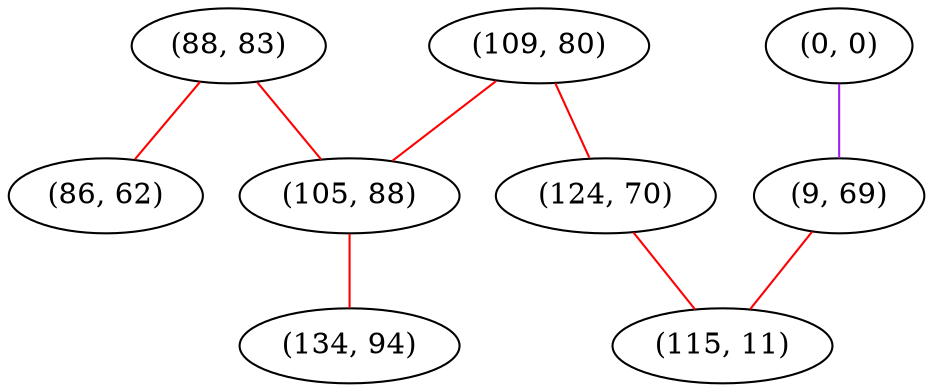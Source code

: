 graph "" {
"(88, 83)";
"(0, 0)";
"(109, 80)";
"(124, 70)";
"(9, 69)";
"(105, 88)";
"(134, 94)";
"(115, 11)";
"(86, 62)";
"(88, 83)" -- "(105, 88)"  [color=red, key=0, weight=1];
"(88, 83)" -- "(86, 62)"  [color=red, key=0, weight=1];
"(0, 0)" -- "(9, 69)"  [color=purple, key=0, weight=4];
"(109, 80)" -- "(105, 88)"  [color=red, key=0, weight=1];
"(109, 80)" -- "(124, 70)"  [color=red, key=0, weight=1];
"(124, 70)" -- "(115, 11)"  [color=red, key=0, weight=1];
"(9, 69)" -- "(115, 11)"  [color=red, key=0, weight=1];
"(105, 88)" -- "(134, 94)"  [color=red, key=0, weight=1];
}
